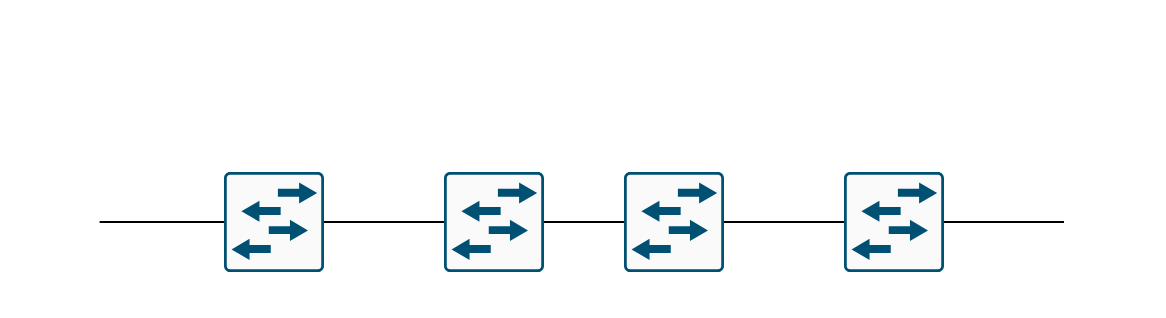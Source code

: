 <mxfile version="17.4.0" type="device"><diagram id="9dr6jwbjnyYuK3GyHDPv" name="Page-1"><mxGraphModel dx="981" dy="520" grid="1" gridSize="10" guides="1" tooltips="1" connect="1" arrows="1" fold="1" page="1" pageScale="1" pageWidth="827" pageHeight="1169" math="0" shadow="0"><root><mxCell id="0"/><mxCell id="1" parent="0"/><mxCell id="AnwuE6PJapygvXwD1lmc-1" value="" style="sketch=0;points=[[0.015,0.015,0],[0.985,0.015,0],[0.985,0.985,0],[0.015,0.985,0],[0.25,0,0],[0.5,0,0],[0.75,0,0],[1,0.25,0],[1,0.5,0],[1,0.75,0],[0.75,1,0],[0.5,1,0],[0.25,1,0],[0,0.75,0],[0,0.5,0],[0,0.25,0]];verticalLabelPosition=bottom;html=1;verticalAlign=top;aspect=fixed;align=center;pointerEvents=1;shape=mxgraph.cisco19.rect;prIcon=l2_switch;fillColor=#FAFAFA;strokeColor=#005073;" parent="1" vertex="1"><mxGeometry x="260" y="240" width="50" height="50" as="geometry"/></mxCell><mxCell id="AnwuE6PJapygvXwD1lmc-2" value="" style="sketch=0;points=[[0.015,0.015,0],[0.985,0.015,0],[0.985,0.985,0],[0.015,0.985,0],[0.25,0,0],[0.5,0,0],[0.75,0,0],[1,0.25,0],[1,0.5,0],[1,0.75,0],[0.75,1,0],[0.5,1,0],[0.25,1,0],[0,0.75,0],[0,0.5,0],[0,0.25,0]];verticalLabelPosition=bottom;html=1;verticalAlign=top;aspect=fixed;align=center;pointerEvents=1;shape=mxgraph.cisco19.rect;prIcon=l2_switch;fillColor=#FAFAFA;strokeColor=#005073;" parent="1" vertex="1"><mxGeometry x="370" y="240" width="50" height="50" as="geometry"/></mxCell><mxCell id="AnwuE6PJapygvXwD1lmc-4" value="" style="sketch=0;points=[[0.015,0.015,0],[0.985,0.015,0],[0.985,0.985,0],[0.015,0.985,0],[0.25,0,0],[0.5,0,0],[0.75,0,0],[1,0.25,0],[1,0.5,0],[1,0.75,0],[0.75,1,0],[0.5,1,0],[0.25,1,0],[0,0.75,0],[0,0.5,0],[0,0.25,0]];verticalLabelPosition=bottom;html=1;verticalAlign=top;aspect=fixed;align=center;pointerEvents=1;shape=mxgraph.cisco19.rect;prIcon=l2_switch;fillColor=#FAFAFA;strokeColor=#005073;" parent="1" vertex="1"><mxGeometry x="460" y="240" width="50" height="50" as="geometry"/></mxCell><mxCell id="AnwuE6PJapygvXwD1lmc-5" value="" style="sketch=0;points=[[0.015,0.015,0],[0.985,0.015,0],[0.985,0.985,0],[0.015,0.985,0],[0.25,0,0],[0.5,0,0],[0.75,0,0],[1,0.25,0],[1,0.5,0],[1,0.75,0],[0.75,1,0],[0.5,1,0],[0.25,1,0],[0,0.75,0],[0,0.5,0],[0,0.25,0]];verticalLabelPosition=bottom;html=1;verticalAlign=top;aspect=fixed;align=center;pointerEvents=1;shape=mxgraph.cisco19.rect;prIcon=l2_switch;fillColor=#FAFAFA;strokeColor=#005073;" parent="1" vertex="1"><mxGeometry x="570" y="240" width="50" height="50" as="geometry"/></mxCell><mxCell id="AnwuE6PJapygvXwD1lmc-8" value="" style="endArrow=none;html=1;rounded=0;entryX=0;entryY=0.5;entryDx=0;entryDy=0;entryPerimeter=0;exitX=0.995;exitY=0.5;exitDx=0;exitDy=0;exitPerimeter=0;" parent="1" source="AnwuE6PJapygvXwD1lmc-27" target="AnwuE6PJapygvXwD1lmc-1" edge="1"><mxGeometry width="50" height="50" relative="1" as="geometry"><mxPoint x="207.406" y="328.112" as="sourcePoint"/><mxPoint x="540" y="370" as="targetPoint"/></mxGeometry></mxCell><mxCell id="AnwuE6PJapygvXwD1lmc-9" value="" style="endArrow=none;html=1;rounded=0;exitX=0;exitY=0.5;exitDx=0;exitDy=0;entryX=1;entryY=0.5;entryDx=0;entryDy=0;entryPerimeter=0;exitPerimeter=0;" parent="1" source="AnwuE6PJapygvXwD1lmc-28" target="AnwuE6PJapygvXwD1lmc-5" edge="1"><mxGeometry width="50" height="50" relative="1" as="geometry"><mxPoint x="700" y="257" as="sourcePoint"/><mxPoint x="440" y="370" as="targetPoint"/></mxGeometry></mxCell><mxCell id="AnwuE6PJapygvXwD1lmc-10" value="" style="endArrow=none;html=1;rounded=0;exitX=1;exitY=0.5;exitDx=0;exitDy=0;exitPerimeter=0;" parent="1" source="AnwuE6PJapygvXwD1lmc-1" target="AnwuE6PJapygvXwD1lmc-2" edge="1"><mxGeometry width="50" height="50" relative="1" as="geometry"><mxPoint x="490" y="420" as="sourcePoint"/><mxPoint x="540" y="370" as="targetPoint"/></mxGeometry></mxCell><mxCell id="AnwuE6PJapygvXwD1lmc-11" value="" style="endArrow=none;html=1;rounded=0;entryX=0;entryY=0.5;entryDx=0;entryDy=0;entryPerimeter=0;exitX=1;exitY=0.5;exitDx=0;exitDy=0;exitPerimeter=0;" parent="1" source="AnwuE6PJapygvXwD1lmc-2" target="AnwuE6PJapygvXwD1lmc-4" edge="1"><mxGeometry width="50" height="50" relative="1" as="geometry"><mxPoint x="490" y="420" as="sourcePoint"/><mxPoint x="480" y="265" as="targetPoint"/></mxGeometry></mxCell><mxCell id="AnwuE6PJapygvXwD1lmc-13" value="" style="endArrow=none;html=1;rounded=0;exitX=1;exitY=0.5;exitDx=0;exitDy=0;exitPerimeter=0;entryX=0;entryY=0.5;entryDx=0;entryDy=0;entryPerimeter=0;" parent="1" source="AnwuE6PJapygvXwD1lmc-4" target="AnwuE6PJapygvXwD1lmc-5" edge="1"><mxGeometry width="50" height="50" relative="1" as="geometry"><mxPoint x="440" y="275" as="sourcePoint"/><mxPoint x="500" y="275" as="targetPoint"/></mxGeometry></mxCell><mxCell id="AnwuE6PJapygvXwD1lmc-14" value="" style="shape=flexArrow;endArrow=classic;html=1;rounded=0;strokeColor=#FFFFFF;" parent="1" edge="1"><mxGeometry width="50" height="50" relative="1" as="geometry"><mxPoint x="261" y="173" as="sourcePoint"/><mxPoint x="311" y="173" as="targetPoint"/></mxGeometry></mxCell><mxCell id="AnwuE6PJapygvXwD1lmc-16" value="" style="shape=flexArrow;endArrow=classic;html=1;rounded=0;fillColor=none;strokeColor=#FFFFFF;" parent="1" edge="1"><mxGeometry width="50" height="50" relative="1" as="geometry"><mxPoint x="310" y="215" as="sourcePoint"/><mxPoint x="260" y="215" as="targetPoint"/></mxGeometry></mxCell><mxCell id="AnwuE6PJapygvXwD1lmc-17" value="" style="shape=image;html=1;verticalAlign=top;verticalLabelPosition=bottom;labelBackgroundColor=#ffffff;imageAspect=0;aspect=fixed;image=https://cdn3.iconfinder.com/data/icons/flat-actions-icons-9/792/Close_Icon-128.png;fillColor=#FFFFFF;" parent="1" vertex="1"><mxGeometry x="268" y="154" width="38" height="38" as="geometry"/></mxCell><mxCell id="AnwuE6PJapygvXwD1lmc-19" value="" style="shape=image;html=1;verticalAlign=top;verticalLabelPosition=bottom;labelBackgroundColor=none;imageAspect=0;aspect=fixed;image=https://cdn3.iconfinder.com/data/icons/flat-actions-icons-9/792/Close_Icon-128.png;fontColor=#FFFFFF;" parent="1" vertex="1"><mxGeometry x="268" y="196" width="38" height="38" as="geometry"/></mxCell><mxCell id="AnwuE6PJapygvXwD1lmc-21" value="" style="shape=flexArrow;endArrow=classic;html=1;rounded=0;strokeColor=#FFFFFF;" parent="1" edge="1"><mxGeometry width="50" height="50" relative="1" as="geometry"><mxPoint x="571" y="173" as="sourcePoint"/><mxPoint x="621" y="173" as="targetPoint"/></mxGeometry></mxCell><mxCell id="AnwuE6PJapygvXwD1lmc-22" value="" style="shape=flexArrow;endArrow=classic;html=1;rounded=0;strokeColor=#FFFFFF;" parent="1" edge="1"><mxGeometry width="50" height="50" relative="1" as="geometry"><mxPoint x="620" y="215" as="sourcePoint"/><mxPoint x="570" y="215" as="targetPoint"/></mxGeometry></mxCell><mxCell id="AnwuE6PJapygvXwD1lmc-23" value="" style="shape=image;html=1;verticalAlign=top;verticalLabelPosition=bottom;labelBackgroundColor=#ffffff;imageAspect=0;aspect=fixed;image=https://cdn3.iconfinder.com/data/icons/flat-actions-icons-9/792/Close_Icon-128.png;fillColor=#FFFFFF;" parent="1" vertex="1"><mxGeometry x="578" y="154" width="38" height="38" as="geometry"/></mxCell><mxCell id="AnwuE6PJapygvXwD1lmc-24" value="" style="shape=image;html=1;verticalAlign=top;verticalLabelPosition=bottom;labelBackgroundColor=#ffffff;imageAspect=0;aspect=fixed;image=https://cdn3.iconfinder.com/data/icons/flat-actions-icons-9/792/Close_Icon-128.png;fillColor=#FFFFFF;" parent="1" vertex="1"><mxGeometry x="578" y="196" width="38" height="38" as="geometry"/></mxCell><mxCell id="AnwuE6PJapygvXwD1lmc-25" value="switch1" style="text;html=1;align=center;verticalAlign=middle;resizable=0;points=[];autosize=1;strokeColor=none;fillColor=none;fontColor=#FFFFFF;" parent="1" vertex="1"><mxGeometry x="255" y="292" width="60" height="20" as="geometry"/></mxCell><mxCell id="AnwuE6PJapygvXwD1lmc-26" value="switch2" style="text;html=1;align=center;verticalAlign=middle;resizable=0;points=[];autosize=1;strokeColor=none;fillColor=none;fontColor=#FFFFFF;" parent="1" vertex="1"><mxGeometry x="565" y="292" width="60" height="20" as="geometry"/></mxCell><mxCell id="AnwuE6PJapygvXwD1lmc-27" value="&lt;span&gt;&lt;font color=&quot;#ffffff&quot;&gt;host1&lt;/font&gt;&lt;/span&gt;" style="shape=mxgraph.signs.tech.computer;html=1;pointerEvents=1;fillColor=#FFFFFF;strokeColor=none;verticalLabelPosition=bottom;verticalAlign=top;align=center;" parent="1" vertex="1"><mxGeometry x="148" y="241" width="50" height="48" as="geometry"/></mxCell><mxCell id="AnwuE6PJapygvXwD1lmc-28" value="&lt;span&gt;&lt;font color=&quot;#ffffff&quot;&gt;host2&lt;/font&gt;&lt;/span&gt;" style="shape=mxgraph.signs.tech.computer;html=1;pointerEvents=1;fillColor=#FFFFFF;strokeColor=none;verticalLabelPosition=bottom;verticalAlign=top;align=center;" parent="1" vertex="1"><mxGeometry x="680" y="241" width="50" height="48" as="geometry"/></mxCell></root></mxGraphModel></diagram></mxfile>